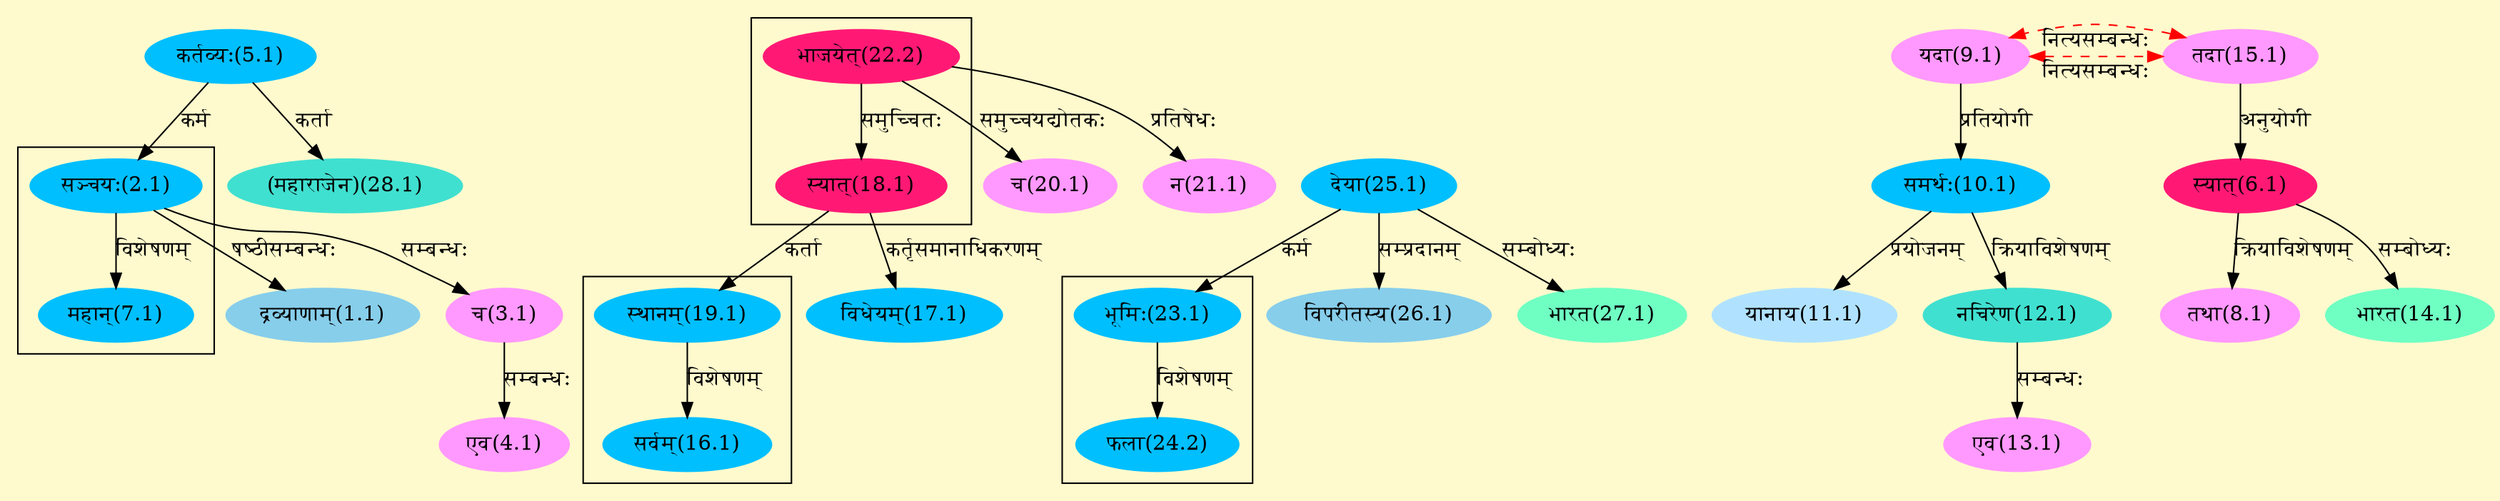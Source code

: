 digraph G{
rankdir=BT;
 compound=true;
 bgcolor="lemonchiffon1";

subgraph cluster_1{
Node7_1 [style=filled, color="#00BFFF" label = "महान्(7.1)"]
Node2_1 [style=filled, color="#00BFFF" label = "सञ्चयः(2.1)"]

}

subgraph cluster_2{
Node16_1 [style=filled, color="#00BFFF" label = "सर्वम्(16.1)"]
Node19_1 [style=filled, color="#00BFFF" label = "स्थानम्(19.1)"]

}

subgraph cluster_3{
Node18_1 [style=filled, color="#FF1975" label = "स्यात्(18.1)"]
Node22_2 [style=filled, color="#FF1975" label = "भाजयेत्(22.2)"]

}

subgraph cluster_4{
Node24_2 [style=filled, color="#00BFFF" label = "फला(24.2)"]
Node23_1 [style=filled, color="#00BFFF" label = "भूमिः(23.1)"]

}
Node1_1 [style=filled, color="#87CEEB" label = "द्रव्याणाम्(1.1)"]
Node2_1 [style=filled, color="#00BFFF" label = "सञ्चयः(2.1)"]
Node5_1 [style=filled, color="#00BFFF" label = "कर्तव्यः(5.1)"]
Node3_1 [style=filled, color="#FF99FF" label = "च(3.1)"]
Node4_1 [style=filled, color="#FF99FF" label = "एव(4.1)"]
Node6_1 [style=filled, color="#FF1975" label = "स्यात्(6.1)"]
Node15_1 [style=filled, color="#FF99FF" label = "तदा(15.1)"]
Node8_1 [style=filled, color="#FF99FF" label = "तथा(8.1)"]
Node9_1 [style=filled, color="#FF99FF" label = "यदा(9.1)"]
Node10_1 [style=filled, color="#00BFFF" label = "समर्थः(10.1)"]
Node11_1 [style=filled, color="#B0E2FF" label = "यानाय(11.1)"]
Node12_1 [style=filled, color="#40E0D0" label = "नचिरेण(12.1)"]
Node13_1 [style=filled, color="#FF99FF" label = "एव(13.1)"]
Node14_1 [style=filled, color="#6FFFC3" label = "भारत(14.1)"]
Node17_1 [style=filled, color="#00BFFF" label = "विधेयम्(17.1)"]
Node18_1 [style=filled, color="#FF1975" label = "स्यात्(18.1)"]
Node19_1 [style=filled, color="#00BFFF" label = "स्थानम्(19.1)"]
Node20_1 [style=filled, color="#FF99FF" label = "च(20.1)"]
Node22_2 [style=filled, color="#FF1975" label = "भाजयेत्(22.2)"]
Node21_1 [style=filled, color="#FF99FF" label = "न(21.1)"]
Node [style=filled, color="" label = "()"]
Node23_1 [style=filled, color="#00BFFF" label = "भूमिः(23.1)"]
Node25_1 [style=filled, color="#00BFFF" label = "देया(25.1)"]
Node26_1 [style=filled, color="#87CEEB" label = "विपरीतस्य(26.1)"]
Node27_1 [style=filled, color="#6FFFC3" label = "भारत(27.1)"]
Node28_1 [style=filled, color="#40E0D0" label = "(महाराजेन)(28.1)"]
{rank = same; Node9_1; Node15_1;}
{rank = same; Node15_1; Node9_1;}
/* Start of Relations section */

Node1_1 -> Node2_1 [  label="षष्ठीसम्बन्धः"  dir="back" ]
Node2_1 -> Node5_1 [  label="कर्म"  dir="back" ]
Node3_1 -> Node2_1 [  label="सम्बन्धः"  dir="back" ]
Node4_1 -> Node3_1 [  label="सम्बन्धः"  dir="back" ]
Node6_1 -> Node15_1 [  label="अनुयोगी"  dir="back" ]
Node7_1 -> Node2_1 [  label="विशेषणम्"  dir="back" ]
Node8_1 -> Node6_1 [  label="क्रियाविशेषणम्"  dir="back" ]
Node9_1 -> Node15_1 [ style=dashed color="red" label="नित्यसम्बन्धः"  dir="both" ]
Node10_1 -> Node9_1 [  label="प्रतियोगी"  dir="back" ]
Node11_1 -> Node10_1 [  label="प्रयोजनम्"  dir="back" ]
Node12_1 -> Node10_1 [  label="क्रियाविशेषणम्"  dir="back" ]
Node13_1 -> Node12_1 [  label="सम्बन्धः"  dir="back" ]
Node14_1 -> Node6_1 [  label="सम्बोध्यः"  dir="back" ]
Node15_1 -> Node9_1 [ style=dashed color="red" label="नित्यसम्बन्धः"  dir="both" ]
Node16_1 -> Node19_1 [  label="विशेषणम्"  dir="back" ]
Node17_1 -> Node18_1 [  label="कर्तृसमानाधिकरणम्"  dir="back" ]
Node18_1 -> Node22_2 [  label="समुच्चितः"  dir="back" ]
Node19_1 -> Node18_1 [  label="कर्ता"  dir="back" ]
Node20_1 -> Node22_2 [  label="समुच्चयद्योतकः"  dir="back" ]
Node21_1 -> Node22_2 [  label="प्रतिषेधः"  dir="back" ]
Node23_1 -> Node25_1 [  label="कर्म"  dir="back" ]
Node24_2 -> Node23_1 [  label="विशेषणम्"  dir="back" ]
Node26_1 -> Node25_1 [  label="सम्प्रदानम्"  dir="back" ]
Node27_1 -> Node25_1 [  label="सम्बोध्यः"  dir="back" ]
Node28_1 -> Node5_1 [  label="कर्ता"  dir="back" ]
}
